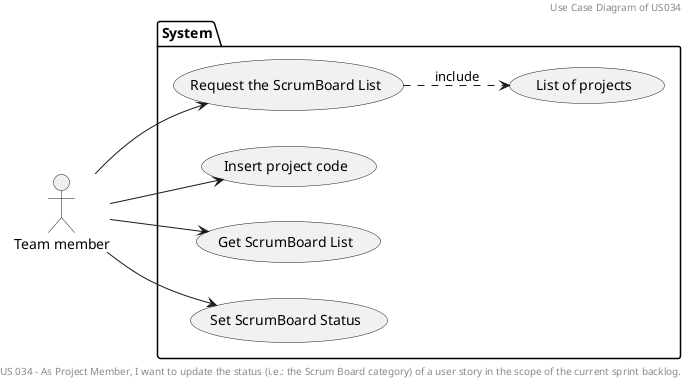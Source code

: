 @startuml
'https://plantuml.com/use-case-diagram
header
Use Case Diagram of US034
endheader

center footer US 034 - As Project Member, I want to update the status (i.e.: the Scrum Board category) of a user story in the scope of the current sprint backlog.


left to right direction
:Team member: as User
package System{
    usecase "Request the ScrumBoard List" as US1
    usecase "List of projects" as US6
    usecase "Insert project code" as US2
    usecase "Get ScrumBoard List" as US5
    usecase "Set ScrumBoard Status" as US7

User --> US1
US1 ..> US6 : include
User --> US2
User --> US5
User --> US7

@enduml
